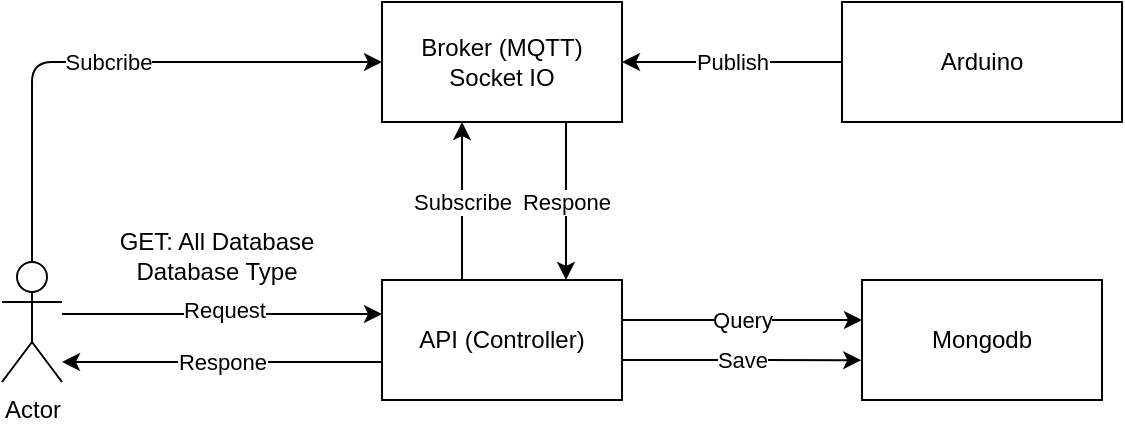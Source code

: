 <mxfile>
    <diagram id="JOL-yAnZ-tcFI5wGMQQj" name="Page-1">
        <mxGraphModel dx="794" dy="446" grid="1" gridSize="10" guides="1" tooltips="1" connect="1" arrows="1" fold="1" page="1" pageScale="1" pageWidth="850" pageHeight="1100" math="0" shadow="0">
            <root>
                <mxCell id="0"/>
                <mxCell id="1" parent="0"/>
                <mxCell id="28" value="Respone" style="edgeStyle=none;html=1;entryX=0.5;entryY=0;entryDx=0;entryDy=0;" edge="1" parent="1">
                    <mxGeometry x="0.013" relative="1" as="geometry">
                        <mxPoint x="312" y="140.0" as="sourcePoint"/>
                        <mxPoint x="312" y="219" as="targetPoint"/>
                        <mxPoint as="offset"/>
                    </mxGeometry>
                </mxCell>
                <mxCell id="2" value="Broker (MQTT) Socket IO" style="rounded=0;whiteSpace=wrap;html=1;" vertex="1" parent="1">
                    <mxGeometry x="220" y="80" width="120" height="60" as="geometry"/>
                </mxCell>
                <mxCell id="4" value="Subcribe" style="edgeStyle=none;html=1;entryX=0;entryY=0.5;entryDx=0;entryDy=0;" edge="1" parent="1" source="3" target="2">
                    <mxGeometry relative="1" as="geometry">
                        <Array as="points">
                            <mxPoint x="45" y="110"/>
                        </Array>
                    </mxGeometry>
                </mxCell>
                <mxCell id="12" style="edgeStyle=none;html=1;entryX=0;entryY=0.5;entryDx=0;entryDy=0;startArrow=none;" edge="1" parent="1">
                    <mxGeometry relative="1" as="geometry">
                        <mxPoint x="60" y="236" as="sourcePoint"/>
                        <mxPoint x="220" y="236" as="targetPoint"/>
                        <Array as="points"/>
                    </mxGeometry>
                </mxCell>
                <mxCell id="13" value="Request" style="edgeLabel;html=1;align=center;verticalAlign=middle;resizable=0;points=[];" vertex="1" connectable="0" parent="12">
                    <mxGeometry x="0.216" y="2" relative="1" as="geometry">
                        <mxPoint x="-17" as="offset"/>
                    </mxGeometry>
                </mxCell>
                <mxCell id="6" value="Publish" style="edgeStyle=none;html=1;entryX=1;entryY=0.5;entryDx=0;entryDy=0;" edge="1" parent="1" source="5" target="2">
                    <mxGeometry relative="1" as="geometry"/>
                </mxCell>
                <mxCell id="5" value="Arduino" style="rounded=0;whiteSpace=wrap;html=1;" vertex="1" parent="1">
                    <mxGeometry x="450" y="80" width="140" height="60" as="geometry"/>
                </mxCell>
                <mxCell id="8" value="Subscribe" style="edgeStyle=none;html=1;entryX=0.5;entryY=1;entryDx=0;entryDy=0;" edge="1" parent="1">
                    <mxGeometry relative="1" as="geometry">
                        <mxPoint x="260" y="140.0" as="targetPoint"/>
                        <mxPoint x="260" y="219" as="sourcePoint"/>
                    </mxGeometry>
                </mxCell>
                <mxCell id="10" value="Query" style="edgeStyle=none;html=1;exitX=1;exitY=0.25;exitDx=0;exitDy=0;entryX=0;entryY=0.25;entryDx=0;entryDy=0;" edge="1" parent="1">
                    <mxGeometry relative="1" as="geometry">
                        <mxPoint x="340" y="239" as="sourcePoint"/>
                        <mxPoint x="460" y="239" as="targetPoint"/>
                    </mxGeometry>
                </mxCell>
                <mxCell id="24" value="Respone" style="edgeStyle=none;html=1;" edge="1" parent="1">
                    <mxGeometry relative="1" as="geometry">
                        <mxPoint x="220" y="260" as="sourcePoint"/>
                        <mxPoint x="60" y="260" as="targetPoint"/>
                    </mxGeometry>
                </mxCell>
                <mxCell id="7" value="API (Controller)" style="rounded=0;whiteSpace=wrap;html=1;" vertex="1" parent="1">
                    <mxGeometry x="220" y="219" width="120" height="60" as="geometry"/>
                </mxCell>
                <mxCell id="11" value="Save" style="edgeStyle=none;html=1;entryX=-0.003;entryY=0.618;entryDx=0;entryDy=0;entryPerimeter=0;" edge="1" parent="1">
                    <mxGeometry relative="1" as="geometry">
                        <mxPoint x="340" y="259" as="sourcePoint"/>
                        <mxPoint x="459.64" y="259.08" as="targetPoint"/>
                    </mxGeometry>
                </mxCell>
                <mxCell id="9" value="Mongodb" style="rounded=0;whiteSpace=wrap;html=1;" vertex="1" parent="1">
                    <mxGeometry x="460" y="219" width="120" height="60" as="geometry"/>
                </mxCell>
                <mxCell id="14" value="GET: All Database&lt;br&gt;Database Type" style="text;html=1;align=center;verticalAlign=middle;resizable=0;points=[];autosize=1;strokeColor=none;fillColor=none;" vertex="1" parent="1">
                    <mxGeometry x="82" y="192" width="110" height="30" as="geometry"/>
                </mxCell>
                <mxCell id="3" value="Actor" style="shape=umlActor;verticalLabelPosition=bottom;verticalAlign=top;html=1;outlineConnect=0;" vertex="1" parent="1">
                    <mxGeometry x="30" y="210" width="30" height="60" as="geometry"/>
                </mxCell>
            </root>
        </mxGraphModel>
    </diagram>
</mxfile>